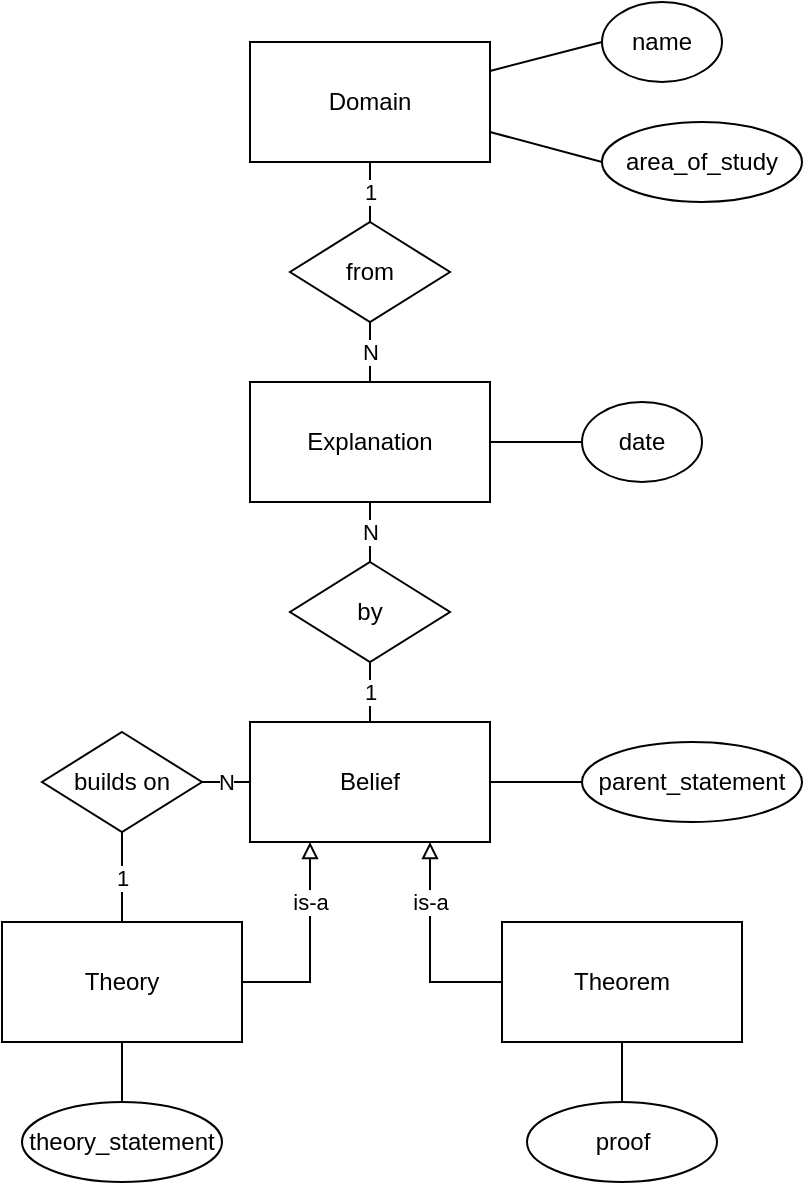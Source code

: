 <mxfile version="21.3.7" type="device">
  <diagram id="acQfhdTQMB0j-hMExmch" name="Seite-1">
    <mxGraphModel dx="1221" dy="743" grid="1" gridSize="10" guides="1" tooltips="1" connect="1" arrows="1" fold="1" page="1" pageScale="1" pageWidth="827" pageHeight="1169" math="0" shadow="0">
      <root>
        <mxCell id="0" />
        <mxCell id="1" parent="0" />
        <mxCell id="_5wFJFhmAABHagyHOUvu-7" value="1" style="edgeStyle=orthogonalEdgeStyle;rounded=0;orthogonalLoop=1;jettySize=auto;html=1;endArrow=none;endFill=0;" parent="1" source="_5wFJFhmAABHagyHOUvu-1" target="_5wFJFhmAABHagyHOUvu-5" edge="1">
          <mxGeometry relative="1" as="geometry" />
        </mxCell>
        <mxCell id="_5wFJFhmAABHagyHOUvu-9" style="rounded=0;orthogonalLoop=1;jettySize=auto;html=1;entryX=0;entryY=0.5;entryDx=0;entryDy=0;endArrow=none;endFill=0;" parent="1" source="_5wFJFhmAABHagyHOUvu-1" target="_5wFJFhmAABHagyHOUvu-8" edge="1">
          <mxGeometry relative="1" as="geometry" />
        </mxCell>
        <mxCell id="_5wFJFhmAABHagyHOUvu-1" value="Domain" style="rounded=0;whiteSpace=wrap;html=1;" parent="1" vertex="1">
          <mxGeometry x="354" y="160" width="120" height="60" as="geometry" />
        </mxCell>
        <mxCell id="_5wFJFhmAABHagyHOUvu-6" value="N" style="edgeStyle=orthogonalEdgeStyle;rounded=0;orthogonalLoop=1;jettySize=auto;html=1;endArrow=none;endFill=0;" parent="1" source="_5wFJFhmAABHagyHOUvu-2" target="_5wFJFhmAABHagyHOUvu-5" edge="1">
          <mxGeometry relative="1" as="geometry" />
        </mxCell>
        <mxCell id="_5wFJFhmAABHagyHOUvu-18" value="N" style="edgeStyle=orthogonalEdgeStyle;rounded=0;orthogonalLoop=1;jettySize=auto;html=1;endArrow=none;endFill=0;" parent="1" source="_5wFJFhmAABHagyHOUvu-2" target="_5wFJFhmAABHagyHOUvu-17" edge="1">
          <mxGeometry relative="1" as="geometry" />
        </mxCell>
        <mxCell id="_5wFJFhmAABHagyHOUvu-24" style="rounded=0;orthogonalLoop=1;jettySize=auto;html=1;entryX=0;entryY=0.5;entryDx=0;entryDy=0;endArrow=none;endFill=0;" parent="1" source="_5wFJFhmAABHagyHOUvu-2" target="_5wFJFhmAABHagyHOUvu-23" edge="1">
          <mxGeometry relative="1" as="geometry" />
        </mxCell>
        <mxCell id="_5wFJFhmAABHagyHOUvu-2" value="Explanation" style="rounded=0;whiteSpace=wrap;html=1;" parent="1" vertex="1">
          <mxGeometry x="354" y="330" width="120" height="60" as="geometry" />
        </mxCell>
        <mxCell id="_5wFJFhmAABHagyHOUvu-5" value="from" style="rhombus;whiteSpace=wrap;html=1;" parent="1" vertex="1">
          <mxGeometry x="374" y="250" width="80" height="50" as="geometry" />
        </mxCell>
        <mxCell id="_5wFJFhmAABHagyHOUvu-8" value="name" style="ellipse;whiteSpace=wrap;html=1;" parent="1" vertex="1">
          <mxGeometry x="530" y="140" width="60" height="40" as="geometry" />
        </mxCell>
        <mxCell id="_5wFJFhmAABHagyHOUvu-14" value="1" style="rounded=0;orthogonalLoop=1;jettySize=auto;html=1;endArrow=none;endFill=0;" parent="1" source="_5wFJFhmAABHagyHOUvu-10" target="_5wFJFhmAABHagyHOUvu-13" edge="1">
          <mxGeometry relative="1" as="geometry" />
        </mxCell>
        <mxCell id="_5wFJFhmAABHagyHOUvu-20" value="N" style="edgeStyle=orthogonalEdgeStyle;rounded=0;orthogonalLoop=1;jettySize=auto;html=1;entryX=0;entryY=0.5;entryDx=0;entryDy=0;endArrow=none;endFill=0;" parent="1" source="_5wFJFhmAABHagyHOUvu-10" target="_5wFJFhmAABHagyHOUvu-15" edge="1">
          <mxGeometry relative="1" as="geometry" />
        </mxCell>
        <mxCell id="_5wFJFhmAABHagyHOUvu-10" value="builds on" style="rhombus;whiteSpace=wrap;html=1;" parent="1" vertex="1">
          <mxGeometry x="250" y="505" width="80" height="50" as="geometry" />
        </mxCell>
        <mxCell id="_5wFJFhmAABHagyHOUvu-22" value="is-a" style="edgeStyle=orthogonalEdgeStyle;rounded=0;orthogonalLoop=1;jettySize=auto;html=1;entryX=0.25;entryY=1;entryDx=0;entryDy=0;endArrow=block;endFill=0;" parent="1" source="_5wFJFhmAABHagyHOUvu-13" target="_5wFJFhmAABHagyHOUvu-15" edge="1">
          <mxGeometry x="0.423" relative="1" as="geometry">
            <mxPoint as="offset" />
          </mxGeometry>
        </mxCell>
        <mxCell id="_5wFJFhmAABHagyHOUvu-13" value="Theory" style="whiteSpace=wrap;html=1;" parent="1" vertex="1">
          <mxGeometry x="230" y="600" width="120" height="60" as="geometry" />
        </mxCell>
        <mxCell id="_5wFJFhmAABHagyHOUvu-15" value="Belief" style="rounded=0;whiteSpace=wrap;html=1;" parent="1" vertex="1">
          <mxGeometry x="354" y="500" width="120" height="60" as="geometry" />
        </mxCell>
        <mxCell id="_5wFJFhmAABHagyHOUvu-19" value="1" style="edgeStyle=orthogonalEdgeStyle;rounded=0;orthogonalLoop=1;jettySize=auto;html=1;endArrow=none;endFill=0;" parent="1" source="_5wFJFhmAABHagyHOUvu-17" target="_5wFJFhmAABHagyHOUvu-15" edge="1">
          <mxGeometry relative="1" as="geometry" />
        </mxCell>
        <mxCell id="_5wFJFhmAABHagyHOUvu-17" value="by" style="rhombus;whiteSpace=wrap;html=1;" parent="1" vertex="1">
          <mxGeometry x="374" y="420" width="80" height="50" as="geometry" />
        </mxCell>
        <mxCell id="_5wFJFhmAABHagyHOUvu-23" value="date" style="ellipse;whiteSpace=wrap;html=1;" parent="1" vertex="1">
          <mxGeometry x="520" y="340" width="60" height="40" as="geometry" />
        </mxCell>
        <mxCell id="_5wFJFhmAABHagyHOUvu-25" value="parent_statement" style="ellipse;whiteSpace=wrap;html=1;" parent="1" vertex="1">
          <mxGeometry x="520" y="510" width="110" height="40" as="geometry" />
        </mxCell>
        <mxCell id="_5wFJFhmAABHagyHOUvu-26" style="rounded=0;orthogonalLoop=1;jettySize=auto;html=1;entryX=0;entryY=0.5;entryDx=0;entryDy=0;endArrow=none;endFill=0;exitX=1;exitY=0.5;exitDx=0;exitDy=0;" parent="1" source="_5wFJFhmAABHagyHOUvu-15" target="_5wFJFhmAABHagyHOUvu-25" edge="1">
          <mxGeometry relative="1" as="geometry">
            <mxPoint x="484" y="529.5" as="sourcePoint" />
            <mxPoint x="530" y="529.5" as="targetPoint" />
          </mxGeometry>
        </mxCell>
        <mxCell id="_5wFJFhmAABHagyHOUvu-27" value="Theorem" style="whiteSpace=wrap;html=1;" parent="1" vertex="1">
          <mxGeometry x="480" y="600" width="120" height="60" as="geometry" />
        </mxCell>
        <mxCell id="_5wFJFhmAABHagyHOUvu-28" value="is-a" style="edgeStyle=orthogonalEdgeStyle;rounded=0;orthogonalLoop=1;jettySize=auto;html=1;entryX=0.75;entryY=1;entryDx=0;entryDy=0;endArrow=block;endFill=0;exitX=0;exitY=0.5;exitDx=0;exitDy=0;" parent="1" source="_5wFJFhmAABHagyHOUvu-27" target="_5wFJFhmAABHagyHOUvu-15" edge="1">
          <mxGeometry x="0.434" relative="1" as="geometry">
            <mxPoint x="360" y="640" as="sourcePoint" />
            <mxPoint x="394" y="570" as="targetPoint" />
            <mxPoint as="offset" />
          </mxGeometry>
        </mxCell>
        <mxCell id="_5wFJFhmAABHagyHOUvu-30" value="theory_statement" style="ellipse;whiteSpace=wrap;html=1;" parent="1" vertex="1">
          <mxGeometry x="240" y="690" width="100" height="40" as="geometry" />
        </mxCell>
        <mxCell id="_5wFJFhmAABHagyHOUvu-31" value="proof" style="ellipse;whiteSpace=wrap;html=1;" parent="1" vertex="1">
          <mxGeometry x="492.5" y="690" width="95" height="40" as="geometry" />
        </mxCell>
        <mxCell id="_5wFJFhmAABHagyHOUvu-32" style="rounded=0;orthogonalLoop=1;jettySize=auto;html=1;entryX=0.5;entryY=0;entryDx=0;entryDy=0;endArrow=none;endFill=0;exitX=0.5;exitY=1;exitDx=0;exitDy=0;" parent="1" source="_5wFJFhmAABHagyHOUvu-13" target="_5wFJFhmAABHagyHOUvu-30" edge="1">
          <mxGeometry relative="1" as="geometry">
            <mxPoint x="290" y="700" as="sourcePoint" />
            <mxPoint x="336" y="700" as="targetPoint" />
          </mxGeometry>
        </mxCell>
        <mxCell id="_5wFJFhmAABHagyHOUvu-33" style="rounded=0;orthogonalLoop=1;jettySize=auto;html=1;entryX=0.5;entryY=0;entryDx=0;entryDy=0;endArrow=none;endFill=0;exitX=0.5;exitY=1;exitDx=0;exitDy=0;" parent="1" source="_5wFJFhmAABHagyHOUvu-27" target="_5wFJFhmAABHagyHOUvu-31" edge="1">
          <mxGeometry relative="1" as="geometry">
            <mxPoint x="537" y="700" as="sourcePoint" />
            <mxPoint x="583" y="700" as="targetPoint" />
          </mxGeometry>
        </mxCell>
        <mxCell id="GwFlAqUnzXdt7dJLLEU6-2" value="area_of_study" style="ellipse;whiteSpace=wrap;html=1;" parent="1" vertex="1">
          <mxGeometry x="530" y="200" width="100" height="40" as="geometry" />
        </mxCell>
        <mxCell id="GwFlAqUnzXdt7dJLLEU6-4" style="rounded=0;orthogonalLoop=1;jettySize=auto;html=1;entryX=0;entryY=0.5;entryDx=0;entryDy=0;endArrow=none;endFill=0;exitX=1;exitY=0.75;exitDx=0;exitDy=0;" parent="1" source="_5wFJFhmAABHagyHOUvu-1" target="GwFlAqUnzXdt7dJLLEU6-2" edge="1">
          <mxGeometry relative="1" as="geometry">
            <mxPoint x="480" y="214" as="sourcePoint" />
            <mxPoint x="536" y="200" as="targetPoint" />
          </mxGeometry>
        </mxCell>
      </root>
    </mxGraphModel>
  </diagram>
</mxfile>
